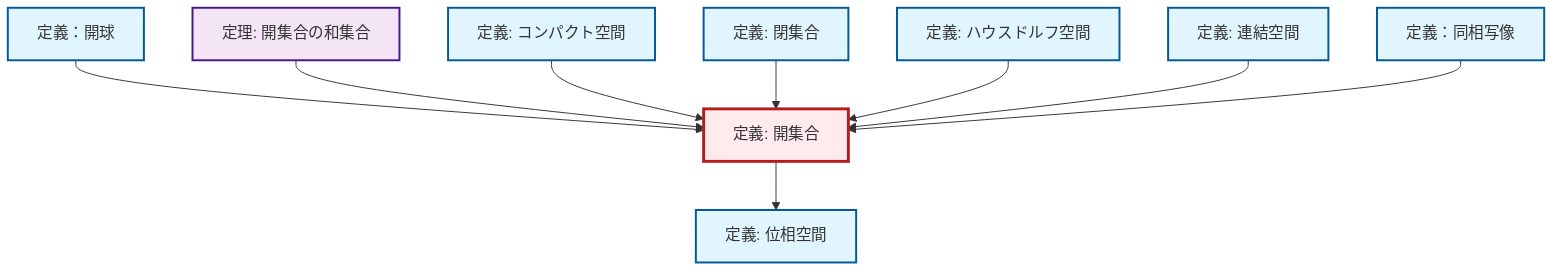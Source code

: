 graph TD
    classDef definition fill:#e1f5fe,stroke:#01579b,stroke-width:2px
    classDef theorem fill:#f3e5f5,stroke:#4a148c,stroke-width:2px
    classDef axiom fill:#fff3e0,stroke:#e65100,stroke-width:2px
    classDef example fill:#e8f5e9,stroke:#1b5e20,stroke-width:2px
    classDef current fill:#ffebee,stroke:#b71c1c,stroke-width:3px
    def-compact["定義: コンパクト空間"]:::definition
    def-topological-space["定義: 位相空間"]:::definition
    thm-union-open-sets["定理: 開集合の和集合"]:::theorem
    def-open-ball["定義：開球"]:::definition
    def-hausdorff["定義: ハウスドルフ空間"]:::definition
    def-closed-set["定義: 閉集合"]:::definition
    def-homeomorphism["定義：同相写像"]:::definition
    def-connected["定義: 連結空間"]:::definition
    def-open-set["定義: 開集合"]:::definition
    def-open-ball --> def-open-set
    thm-union-open-sets --> def-open-set
    def-compact --> def-open-set
    def-closed-set --> def-open-set
    def-hausdorff --> def-open-set
    def-connected --> def-open-set
    def-open-set --> def-topological-space
    def-homeomorphism --> def-open-set
    class def-open-set current